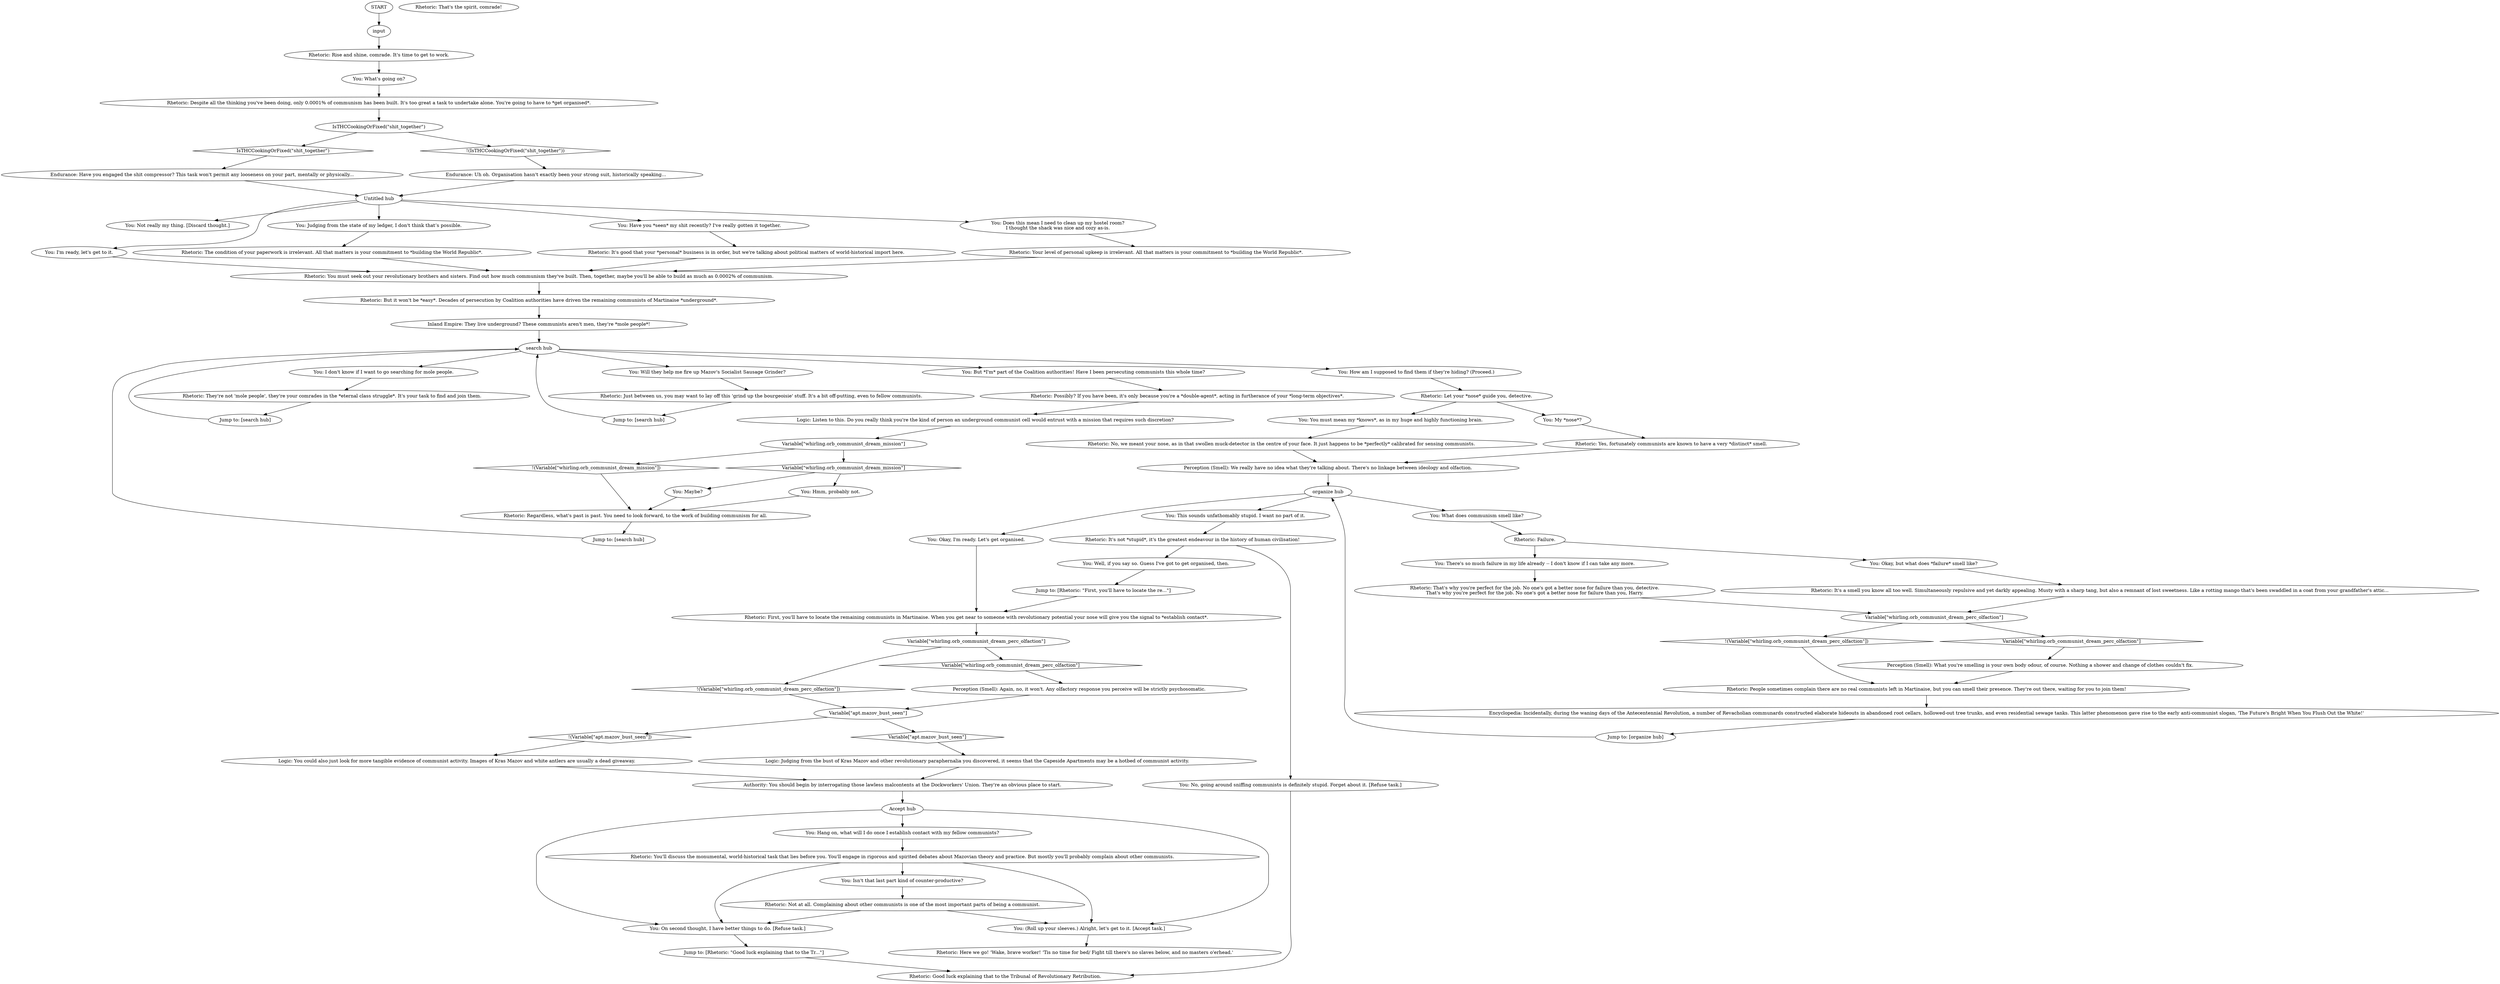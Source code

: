 # WHIRLING F2 ORB / Communist Quest Initiation
# Rhetoric tells you it's time to bone up on dialectical materialism and get organized.
# ==================================================
digraph G {
	  0 [label="START"];
	  1 [label="input"];
	  2 [label="Rhetoric: Good luck explaining that to the Tribunal of Revolutionary Retribution."];
	  3 [label="You: Not really my thing. [Discard thought.]"];
	  4 [label="Rhetoric: The condition of your paperwork is irrelevant. All that matters is your commitment to *building the World Republic*."];
	  5 [label="Rhetoric: Your level of personal upkeep is irrelevant. All that matters is your commitment to *building the World Republic*."];
	  6 [label="Inland Empire: They live underground? These communists aren't men, they're *mole people*!"];
	  7 [label="Jump to: [search hub]"];
	  8 [label="Rhetoric: It's a smell you know all too well. Simultaneously repulsive and yet darkly appealing. Musty with a sharp tang, but also a remnant of lost sweetness. Like a rotting mango that's been swaddled in a coat from your grandfather's attic..."];
	  9 [label="Authority: You should begin by interrogating those lawless malcontents at the Dockworkers' Union. They're an obvious place to start."];
	  10 [label="You: I don't know if I want to go searching for mole people."];
	  11 [label="Rhetoric: Failure."];
	  12 [label="Variable[\"whirling.orb_communist_dream_perc_olfaction\"]"];
	  13 [label="Variable[\"whirling.orb_communist_dream_perc_olfaction\"]", shape=diamond];
	  14 [label="!(Variable[\"whirling.orb_communist_dream_perc_olfaction\"])", shape=diamond];
	  15 [label="You: On second thought, I have better things to do. [Refuse task.]"];
	  16 [label="You: Isn't that last part kind of counter-productive?"];
	  17 [label="Rhetoric: Rise and shine, comrade. It's time to get to work."];
	  18 [label="You: I'm ready, let's get to it."];
	  19 [label="Rhetoric: Possibly? If you have been, it's only because you're a *double-agent*, acting in furtherance of your *long-term objectives*."];
	  20 [label="Jump to: [search hub]"];
	  21 [label="Encyclopedia: Incidentally, during the waning days of the Antecentennial Revolution, a number of Revacholian communards constructed elaborate hideouts in abandoned root cellars, hollowed-out tree trunks, and even residential sewage tanks. This latter phenomenon gave rise to the early anti-communist slogan, 'The Future's Bright When You Flush Out the White!'"];
	  22 [label="Rhetoric: You must seek out your revolutionary brothers and sisters. Find out how much communism they've built. Then, together, maybe you'll be able to build as much as 0.0002% of communism."];
	  23 [label="Rhetoric: They're not 'mole people', they're your comrades in the *eternal class struggle*. It's your task to find and join them."];
	  24 [label="Rhetoric: First, you'll have to locate the remaining communists in Martinaise. When you get near to someone with revolutionary potential your nose will give you the signal to *establish contact*."];
	  25 [label="Rhetoric: People sometimes complain there are no real communists left in Martinaise, but you can smell their presence. They're out there, waiting for you to join them!"];
	  26 [label="You: What's going on?"];
	  27 [label="You: Judging from the state of my ledger, I don't think that’s possible."];
	  28 [label="You: But *I'm* part of the Coalition authorities! Have I been persecuting communists this whole time?"];
	  29 [label="You: You must mean my *knows*, as in my huge and highly functioning brain."];
	  30 [label="Perception (Smell): We really have no idea what they're talking about. There's no linkage between ideology and olfaction."];
	  31 [label="Jump to: [organize hub]"];
	  32 [label="You: Hang on, what will I do once I establish contact with my fellow communists?"];
	  33 [label="Endurance: Uh oh. Organisation hasn't exactly been your strong suit, historically speaking..."];
	  34 [label="Rhetoric: Yes, fortunately communists are known to have a very *distinct* smell."];
	  35 [label="You: Hmm, probably not."];
	  36 [label="Rhetoric: It's not *stupid*, it's the greatest endeavour in the history of human civilisation!"];
	  37 [label="You: Well, if you say so. Guess I've got to get organised, then."];
	  38 [label="You: There's so much failure in my life already -- I don't know if I can take any more."];
	  39 [label="Rhetoric: That's why you're perfect for the job. No one's got a better nose for failure than you, detective.\nThat's why you're perfect for the job. No one's got a better nose for failure than you, Harry."];
	  40 [label="Rhetoric: But it won't be *easy*. Decades of persecution by Coalition authorities have driven the remaining communists of Martinaise *underground*."];
	  41 [label="Rhetoric: Just between us, you may want to lay off this 'grind up the bourgeoisie' stuff. It's a bit off-putting, even to fellow communists."];
	  42 [label="You: What does communism smell like?"];
	  43 [label="Untitled hub"];
	  44 [label="You: Have you *seen* my shit recently? I've really gotten it together."];
	  45 [label="Jump to: [search hub]"];
	  46 [label="organize hub"];
	  47 [label="You: Okay, but what does *failure* smell like?"];
	  48 [label="Rhetoric: You'll discuss the monumental, world-historical task that lies before you. You'll engage in rigorous and spirited debates about Mazovian theory and practice. But mostly you'll probably complain about other communists."];
	  49 [label="Rhetoric: Here we go! 'Wake, brave worker! 'Tis no time for bed/ Fight till there's no slaves below, and no masters o'erhead.'"];
	  50 [label="search hub"];
	  51 [label="Jump to: [Rhetoric: \"First, you'll have to locate the re...\"]"];
	  52 [label="You: (Roll up your sleeves.) Alright, let's get to it. [Accept task.]"];
	  53 [label="You: Does this mean I need to clean up my hostel room?\nI thought the shack was nice and cozy as-is."];
	  54 [label="Logic: Judging from the bust of Kras Mazov and other revolutionary paraphernalia you discovered, it seems that the Capeside Apartments may be a hotbed of communist activity."];
	  55 [label="You: Will they help me fire up Mazov's Socialist Sausage Grinder?"];
	  56 [label="Rhetoric: Let your *nose* guide you, detective."];
	  58 [label="Perception (Smell): Again, no, it won't. Any olfactory response you perceive will be strictly psychosomatic."];
	  59 [label="Endurance: Have you engaged the shit compressor? This task won't permit any looseness on your part, mentally or physically..."];
	  60 [label="Rhetoric: No, we meant your nose, as in that swollen muck-detector in the centre of your face. It just happens to be *perfectly* calibrated for sensing communists."];
	  61 [label="You: This sounds unfathomably stupid. I want no part of it."];
	  62 [label="You: No, going around sniffing communists is definitely stupid. Forget about it. [Refuse task.]"];
	  63 [label="Variable[\"whirling.orb_communist_dream_perc_olfaction\"]"];
	  64 [label="Variable[\"whirling.orb_communist_dream_perc_olfaction\"]", shape=diamond];
	  65 [label="!(Variable[\"whirling.orb_communist_dream_perc_olfaction\"])", shape=diamond];
	  66 [label="Rhetoric: It's good that your *personal* business is in order, but we're talking about political matters of world-historical import here."];
	  67 [label="Rhetoric: Regardless, what's past is past. You need to look forward, to the work of building communism for all."];
	  68 [label="Variable[\"whirling.orb_communist_dream_mission\"]"];
	  69 [label="Variable[\"whirling.orb_communist_dream_mission\"]", shape=diamond];
	  70 [label="!(Variable[\"whirling.orb_communist_dream_mission\"])", shape=diamond];
	  71 [label="IsTHCCookingOrFixed(\"shit_together\")"];
	  72 [label="IsTHCCookingOrFixed(\"shit_together\")", shape=diamond];
	  73 [label="!(IsTHCCookingOrFixed(\"shit_together\"))", shape=diamond];
	  74 [label="Logic: Listen to this. Do you really think you're the kind of person an underground communist cell would entrust with a mission that requires such discretion?"];
	  75 [label="Rhetoric: Despite all the thinking you've been doing, only 0.0001% of communism has been built. It's too great a task to undertake alone. You're going to have to *get organised*."];
	  76 [label="You: How am I supposed to find them if they're hiding? (Proceed.)"];
	  77 [label="You: My *nose*?"];
	  78 [label="Logic: You could also just look for more tangible evidence of communist activity. Images of Kras Mazov and white antlers are usually a dead giveaway."];
	  79 [label="Jump to: [Rhetoric: \"Good luck explaining that to the Tr...\"]"];
	  80 [label="Rhetoric: That's the spirit, comrade!"];
	  81 [label="Perception (Smell): What you're smelling is your own body odour, of course. Nothing a shower and change of clothes couldn't fix."];
	  82 [label="You: Okay, I'm ready. Let's get organised."];
	  83 [label="Variable[\"apt.mazov_bust_seen\"]"];
	  84 [label="Variable[\"apt.mazov_bust_seen\"]", shape=diamond];
	  85 [label="!(Variable[\"apt.mazov_bust_seen\"])", shape=diamond];
	  86 [label="Accept hub"];
	  87 [label="Rhetoric: Not at all. Complaining about other communists is one of the most important parts of being a communist."];
	  88 [label="You: Maybe?"];
	  0 -> 1
	  1 -> 17
	  4 -> 22
	  5 -> 22
	  6 -> 50
	  7 -> 50
	  8 -> 63
	  9 -> 86
	  10 -> 23
	  11 -> 38
	  11 -> 47
	  12 -> 13
	  12 -> 14
	  13 -> 58
	  14 -> 83
	  15 -> 79
	  16 -> 87
	  17 -> 26
	  18 -> 22
	  19 -> 74
	  20 -> 50
	  21 -> 31
	  22 -> 40
	  23 -> 7
	  24 -> 12
	  25 -> 21
	  26 -> 75
	  27 -> 4
	  28 -> 19
	  29 -> 60
	  30 -> 46
	  31 -> 46
	  32 -> 48
	  33 -> 43
	  34 -> 30
	  35 -> 67
	  36 -> 37
	  36 -> 62
	  37 -> 51
	  38 -> 39
	  39 -> 63
	  40 -> 6
	  41 -> 45
	  42 -> 11
	  43 -> 3
	  43 -> 44
	  43 -> 18
	  43 -> 53
	  43 -> 27
	  44 -> 66
	  45 -> 50
	  46 -> 42
	  46 -> 61
	  46 -> 82
	  47 -> 8
	  48 -> 16
	  48 -> 52
	  48 -> 15
	  50 -> 10
	  50 -> 28
	  50 -> 76
	  50 -> 55
	  51 -> 24
	  52 -> 49
	  53 -> 5
	  54 -> 9
	  55 -> 41
	  56 -> 29
	  56 -> 77
	  58 -> 83
	  59 -> 43
	  60 -> 30
	  61 -> 36
	  62 -> 2
	  63 -> 64
	  63 -> 65
	  64 -> 81
	  65 -> 25
	  66 -> 22
	  67 -> 20
	  68 -> 69
	  68 -> 70
	  69 -> 88
	  69 -> 35
	  70 -> 67
	  71 -> 72
	  71 -> 73
	  72 -> 59
	  73 -> 33
	  74 -> 68
	  75 -> 71
	  76 -> 56
	  77 -> 34
	  78 -> 9
	  79 -> 2
	  81 -> 25
	  82 -> 24
	  83 -> 84
	  83 -> 85
	  84 -> 54
	  85 -> 78
	  86 -> 32
	  86 -> 52
	  86 -> 15
	  87 -> 52
	  87 -> 15
	  88 -> 67
}

